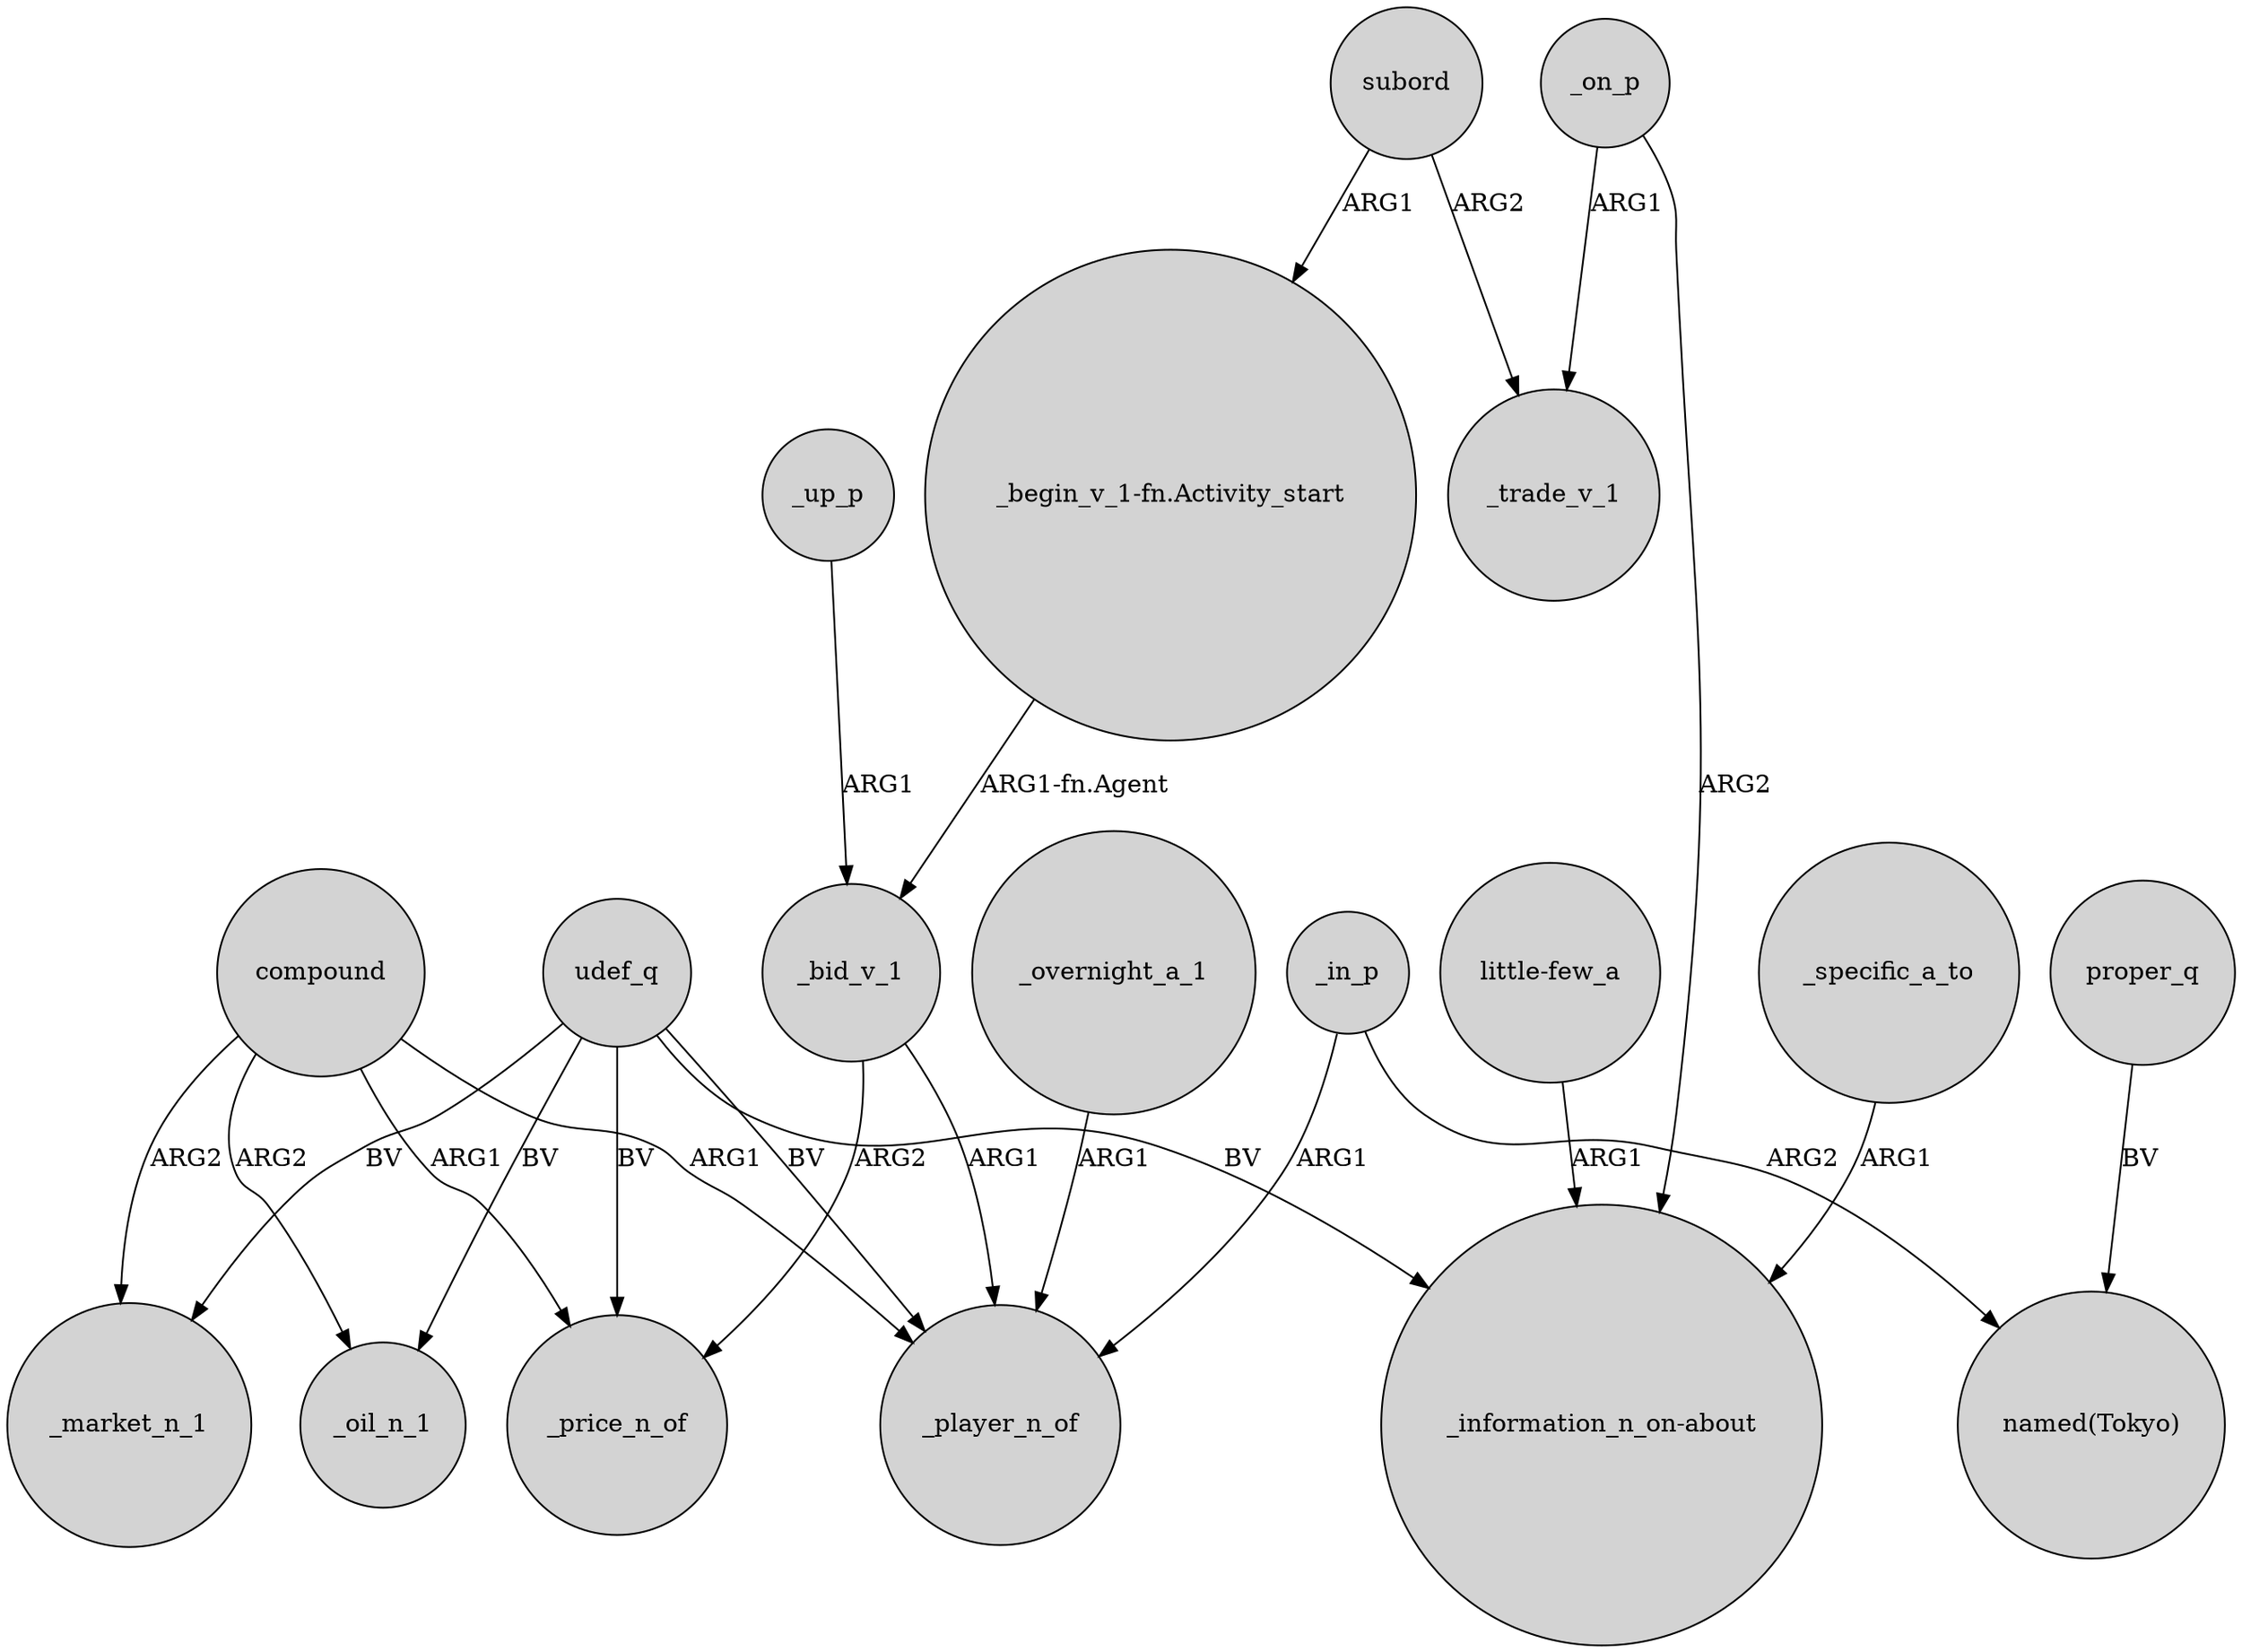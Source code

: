 digraph {
	node [shape=circle style=filled]
	compound -> _market_n_1 [label=ARG2]
	_overnight_a_1 -> _player_n_of [label=ARG1]
	_bid_v_1 -> _player_n_of [label=ARG1]
	udef_q -> _price_n_of [label=BV]
	subord -> _trade_v_1 [label=ARG2]
	udef_q -> _player_n_of [label=BV]
	"little-few_a" -> "_information_n_on-about" [label=ARG1]
	_on_p -> _trade_v_1 [label=ARG1]
	udef_q -> _market_n_1 [label=BV]
	subord -> "_begin_v_1-fn.Activity_start" [label=ARG1]
	_specific_a_to -> "_information_n_on-about" [label=ARG1]
	proper_q -> "named(Tokyo)" [label=BV]
	udef_q -> "_information_n_on-about" [label=BV]
	_bid_v_1 -> _price_n_of [label=ARG2]
	compound -> _oil_n_1 [label=ARG2]
	_up_p -> _bid_v_1 [label=ARG1]
	"_begin_v_1-fn.Activity_start" -> _bid_v_1 [label="ARG1-fn.Agent"]
	_in_p -> _player_n_of [label=ARG1]
	udef_q -> _oil_n_1 [label=BV]
	_on_p -> "_information_n_on-about" [label=ARG2]
	compound -> _price_n_of [label=ARG1]
	_in_p -> "named(Tokyo)" [label=ARG2]
	compound -> _player_n_of [label=ARG1]
}
